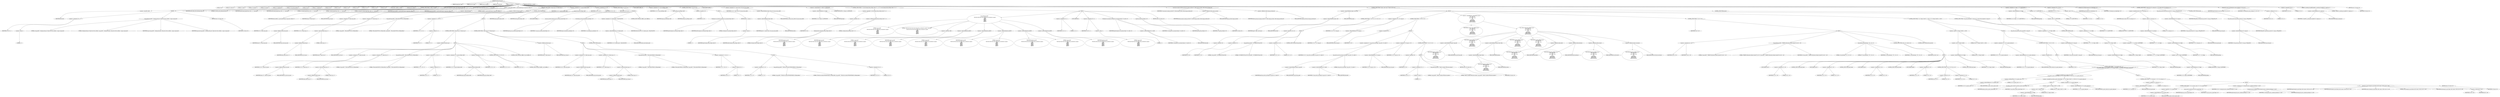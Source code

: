 digraph hostapd_notif_assoc {  
"1000119" [label = "(METHOD,hostapd_notif_assoc)" ]
"1000120" [label = "(PARAM,hostapd_data *hapd)" ]
"1000121" [label = "(PARAM,const u8 *addr)" ]
"1000122" [label = "(PARAM,const u8 *req_ies)" ]
"1000123" [label = "(PARAM,size_t req_ies_len)" ]
"1000124" [label = "(PARAM,int reassoc)" ]
"1000125" [label = "(BLOCK,,)" ]
"1000126" [label = "(LOCAL,v9: int)" ]
"1000127" [label = "(LOCAL,v10: const u8 *)" ]
"1000128" [label = "(LOCAL,v11: size_t)" ]
"1000129" [label = "(LOCAL,v12: sta_info *)" ]
"1000130" [label = "(LOCAL,v13: sta_info *)" ]
"1000131" [label = "(LOCAL,v14: unsigned int)" ]
"1000132" [label = "(LOCAL,v15: wpa_state_machine *)" ]
"1000133" [label = "(LOCAL,v16: int)" ]
"1000134" [label = "(LOCAL,v17: unsigned int)" ]
"1000135" [label = "(LOCAL,v18: int)" ]
"1000136" [label = "(LOCAL,v19: int)" ]
"1000137" [label = "(LOCAL,v21: int)" ]
"1000138" [label = "(LOCAL,v22: int)" ]
"1000139" [label = "(LOCAL,v23: u8 *)" ]
"1000140" [label = "(LOCAL,v24: int)" ]
"1000141" [label = "(LOCAL,res: int)" ]
"1000142" [label = "(LOCAL,elems: ieee802_11_elems)" ]
"1000143" [label = "(LOCAL,buf: u8 [ 1064 ])" ]
"1000144" [label = "(CONTROL_STRUCTURE,if ( !addr ),if ( !addr ))" ]
"1000145" [label = "(<operator>.logicalNot,!addr)" ]
"1000146" [label = "(IDENTIFIER,addr,!addr)" ]
"1000147" [label = "(BLOCK,,)" ]
"1000148" [label = "(<operator>.assignment,v19 = -1)" ]
"1000149" [label = "(IDENTIFIER,v19,v19 = -1)" ]
"1000150" [label = "(<operator>.minus,-1)" ]
"1000151" [label = "(LITERAL,1,-1)" ]
"1000152" [label = "(wpa_printf,wpa_printf(2, \"hostapd_notif_assoc: Skip event with no address\", req_ies, req_ies_len))" ]
"1000153" [label = "(LITERAL,2,wpa_printf(2, \"hostapd_notif_assoc: Skip event with no address\", req_ies, req_ies_len))" ]
"1000154" [label = "(LITERAL,\"hostapd_notif_assoc: Skip event with no address\",wpa_printf(2, \"hostapd_notif_assoc: Skip event with no address\", req_ies, req_ies_len))" ]
"1000155" [label = "(IDENTIFIER,req_ies,wpa_printf(2, \"hostapd_notif_assoc: Skip event with no address\", req_ies, req_ies_len))" ]
"1000156" [label = "(IDENTIFIER,req_ies_len,wpa_printf(2, \"hostapd_notif_assoc: Skip event with no address\", req_ies, req_ies_len))" ]
"1000157" [label = "(RETURN,return v19;,return v19;)" ]
"1000158" [label = "(IDENTIFIER,v19,return v19;)" ]
"1000159" [label = "(random_add_randomness,random_add_randomness(addr, 6u))" ]
"1000160" [label = "(IDENTIFIER,addr,random_add_randomness(addr, 6u))" ]
"1000161" [label = "(LITERAL,6u,random_add_randomness(addr, 6u))" ]
"1000162" [label = "(hostapd_logger,hostapd_logger(hapd, addr, 1u, 2, \"associated\"))" ]
"1000163" [label = "(IDENTIFIER,hapd,hostapd_logger(hapd, addr, 1u, 2, \"associated\"))" ]
"1000164" [label = "(IDENTIFIER,addr,hostapd_logger(hapd, addr, 1u, 2, \"associated\"))" ]
"1000165" [label = "(LITERAL,1u,hostapd_logger(hapd, addr, 1u, 2, \"associated\"))" ]
"1000166" [label = "(LITERAL,2,hostapd_logger(hapd, addr, 1u, 2, \"associated\"))" ]
"1000167" [label = "(LITERAL,\"associated\",hostapd_logger(hapd, addr, 1u, 2, \"associated\"))" ]
"1000168" [label = "(ieee802_11_parse_elems,ieee802_11_parse_elems(req_ies, req_ies_len, &elems, 0))" ]
"1000169" [label = "(IDENTIFIER,req_ies,ieee802_11_parse_elems(req_ies, req_ies_len, &elems, 0))" ]
"1000170" [label = "(IDENTIFIER,req_ies_len,ieee802_11_parse_elems(req_ies, req_ies_len, &elems, 0))" ]
"1000171" [label = "(<operator>.addressOf,&elems)" ]
"1000172" [label = "(IDENTIFIER,elems,ieee802_11_parse_elems(req_ies, req_ies_len, &elems, 0))" ]
"1000173" [label = "(LITERAL,0,ieee802_11_parse_elems(req_ies, req_ies_len, &elems, 0))" ]
"1000174" [label = "(CONTROL_STRUCTURE,if ( elems.wps_ie ),if ( elems.wps_ie ))" ]
"1000175" [label = "(<operator>.fieldAccess,elems.wps_ie)" ]
"1000176" [label = "(IDENTIFIER,elems,if ( elems.wps_ie ))" ]
"1000177" [label = "(FIELD_IDENTIFIER,wps_ie,wps_ie)" ]
"1000178" [label = "(BLOCK,,)" ]
"1000179" [label = "(<operator>.assignment,v9 = elems.wps_ie_len)" ]
"1000180" [label = "(IDENTIFIER,v9,v9 = elems.wps_ie_len)" ]
"1000181" [label = "(<operator>.fieldAccess,elems.wps_ie_len)" ]
"1000182" [label = "(IDENTIFIER,elems,v9 = elems.wps_ie_len)" ]
"1000183" [label = "(FIELD_IDENTIFIER,wps_ie_len,wps_ie_len)" ]
"1000184" [label = "(<operator>.assignment,v10 = elems.wps_ie - 2)" ]
"1000185" [label = "(IDENTIFIER,v10,v10 = elems.wps_ie - 2)" ]
"1000186" [label = "(<operator>.subtraction,elems.wps_ie - 2)" ]
"1000187" [label = "(<operator>.fieldAccess,elems.wps_ie)" ]
"1000188" [label = "(IDENTIFIER,elems,elems.wps_ie - 2)" ]
"1000189" [label = "(FIELD_IDENTIFIER,wps_ie,wps_ie)" ]
"1000190" [label = "(LITERAL,2,elems.wps_ie - 2)" ]
"1000191" [label = "(wpa_printf,wpa_printf(2, \"STA included WPS IE in (Re)AssocReq\"))" ]
"1000192" [label = "(LITERAL,2,wpa_printf(2, \"STA included WPS IE in (Re)AssocReq\"))" ]
"1000193" [label = "(LITERAL,\"STA included WPS IE in (Re)AssocReq\",wpa_printf(2, \"STA included WPS IE in (Re)AssocReq\"))" ]
"1000194" [label = "(<operator>.assignment,v11 = v9 + 2)" ]
"1000195" [label = "(IDENTIFIER,v11,v11 = v9 + 2)" ]
"1000196" [label = "(<operator>.addition,v9 + 2)" ]
"1000197" [label = "(IDENTIFIER,v9,v9 + 2)" ]
"1000198" [label = "(LITERAL,2,v9 + 2)" ]
"1000199" [label = "(CONTROL_STRUCTURE,else,else)" ]
"1000200" [label = "(BLOCK,,)" ]
"1000201" [label = "(CONTROL_STRUCTURE,if ( elems.rsn_ie ),if ( elems.rsn_ie ))" ]
"1000202" [label = "(<operator>.fieldAccess,elems.rsn_ie)" ]
"1000203" [label = "(IDENTIFIER,elems,if ( elems.rsn_ie ))" ]
"1000204" [label = "(FIELD_IDENTIFIER,rsn_ie,rsn_ie)" ]
"1000205" [label = "(BLOCK,,)" ]
"1000206" [label = "(<operator>.assignment,v22 = elems.rsn_ie_len)" ]
"1000207" [label = "(IDENTIFIER,v22,v22 = elems.rsn_ie_len)" ]
"1000208" [label = "(<operator>.fieldAccess,elems.rsn_ie_len)" ]
"1000209" [label = "(IDENTIFIER,elems,v22 = elems.rsn_ie_len)" ]
"1000210" [label = "(FIELD_IDENTIFIER,rsn_ie_len,rsn_ie_len)" ]
"1000211" [label = "(<operator>.assignment,v10 = elems.rsn_ie - 2)" ]
"1000212" [label = "(IDENTIFIER,v10,v10 = elems.rsn_ie - 2)" ]
"1000213" [label = "(<operator>.subtraction,elems.rsn_ie - 2)" ]
"1000214" [label = "(<operator>.fieldAccess,elems.rsn_ie)" ]
"1000215" [label = "(IDENTIFIER,elems,elems.rsn_ie - 2)" ]
"1000216" [label = "(FIELD_IDENTIFIER,rsn_ie,rsn_ie)" ]
"1000217" [label = "(LITERAL,2,elems.rsn_ie - 2)" ]
"1000218" [label = "(wpa_printf,wpa_printf(2, \"STA included RSN IE in (Re)AssocReq\"))" ]
"1000219" [label = "(LITERAL,2,wpa_printf(2, \"STA included RSN IE in (Re)AssocReq\"))" ]
"1000220" [label = "(LITERAL,\"STA included RSN IE in (Re)AssocReq\",wpa_printf(2, \"STA included RSN IE in (Re)AssocReq\"))" ]
"1000221" [label = "(<operator>.assignment,v11 = v22 + 2)" ]
"1000222" [label = "(IDENTIFIER,v11,v11 = v22 + 2)" ]
"1000223" [label = "(<operator>.addition,v22 + 2)" ]
"1000224" [label = "(IDENTIFIER,v22,v22 + 2)" ]
"1000225" [label = "(LITERAL,2,v22 + 2)" ]
"1000226" [label = "(<operator>.assignment,v12 = ap_get_sta(hapd, addr))" ]
"1000227" [label = "(IDENTIFIER,v12,v12 = ap_get_sta(hapd, addr))" ]
"1000228" [label = "(ap_get_sta,ap_get_sta(hapd, addr))" ]
"1000229" [label = "(IDENTIFIER,hapd,ap_get_sta(hapd, addr))" ]
"1000230" [label = "(IDENTIFIER,addr,ap_get_sta(hapd, addr))" ]
"1000231" [label = "(<operator>.assignment,v13 = v12)" ]
"1000232" [label = "(IDENTIFIER,v13,v13 = v12)" ]
"1000233" [label = "(IDENTIFIER,v12,v13 = v12)" ]
"1000234" [label = "(CONTROL_STRUCTURE,if ( v12 ),if ( v12 ))" ]
"1000235" [label = "(IDENTIFIER,v12,if ( v12 ))" ]
"1000236" [label = "(CONTROL_STRUCTURE,goto LABEL_5;,goto LABEL_5;)" ]
"1000237" [label = "(CONTROL_STRUCTURE,goto LABEL_26;,goto LABEL_26;)" ]
"1000238" [label = "(CONTROL_STRUCTURE,if ( elems.wpa_ie ),if ( elems.wpa_ie ))" ]
"1000239" [label = "(<operator>.fieldAccess,elems.wpa_ie)" ]
"1000240" [label = "(IDENTIFIER,elems,if ( elems.wpa_ie ))" ]
"1000241" [label = "(FIELD_IDENTIFIER,wpa_ie,wpa_ie)" ]
"1000242" [label = "(BLOCK,,)" ]
"1000243" [label = "(<operator>.assignment,v24 = elems.wpa_ie_len)" ]
"1000244" [label = "(IDENTIFIER,v24,v24 = elems.wpa_ie_len)" ]
"1000245" [label = "(<operator>.fieldAccess,elems.wpa_ie_len)" ]
"1000246" [label = "(IDENTIFIER,elems,v24 = elems.wpa_ie_len)" ]
"1000247" [label = "(FIELD_IDENTIFIER,wpa_ie_len,wpa_ie_len)" ]
"1000248" [label = "(<operator>.assignment,v10 = elems.wpa_ie - 2)" ]
"1000249" [label = "(IDENTIFIER,v10,v10 = elems.wpa_ie - 2)" ]
"1000250" [label = "(<operator>.subtraction,elems.wpa_ie - 2)" ]
"1000251" [label = "(<operator>.fieldAccess,elems.wpa_ie)" ]
"1000252" [label = "(IDENTIFIER,elems,elems.wpa_ie - 2)" ]
"1000253" [label = "(FIELD_IDENTIFIER,wpa_ie,wpa_ie)" ]
"1000254" [label = "(LITERAL,2,elems.wpa_ie - 2)" ]
"1000255" [label = "(wpa_printf,wpa_printf(2, \"STA included WPA IE in (Re)AssocReq\"))" ]
"1000256" [label = "(LITERAL,2,wpa_printf(2, \"STA included WPA IE in (Re)AssocReq\"))" ]
"1000257" [label = "(LITERAL,\"STA included WPA IE in (Re)AssocReq\",wpa_printf(2, \"STA included WPA IE in (Re)AssocReq\"))" ]
"1000258" [label = "(<operator>.assignment,v11 = v24 + 2)" ]
"1000259" [label = "(IDENTIFIER,v11,v11 = v24 + 2)" ]
"1000260" [label = "(<operator>.addition,v24 + 2)" ]
"1000261" [label = "(IDENTIFIER,v24,v24 + 2)" ]
"1000262" [label = "(LITERAL,2,v24 + 2)" ]
"1000263" [label = "(CONTROL_STRUCTURE,else,else)" ]
"1000264" [label = "(BLOCK,,)" ]
"1000265" [label = "(<operator>.assignment,v11 = 0)" ]
"1000266" [label = "(IDENTIFIER,v11,v11 = 0)" ]
"1000267" [label = "(LITERAL,0,v11 = 0)" ]
"1000268" [label = "(wpa_printf,wpa_printf(2, \"STA did not include WPS/RSN/WPA IE in (Re)AssocReq\"))" ]
"1000269" [label = "(LITERAL,2,wpa_printf(2, \"STA did not include WPS/RSN/WPA IE in (Re)AssocReq\"))" ]
"1000270" [label = "(LITERAL,\"STA did not include WPS/RSN/WPA IE in (Re)AssocReq\",wpa_printf(2, \"STA did not include WPS/RSN/WPA IE in (Re)AssocReq\"))" ]
"1000271" [label = "(<operator>.assignment,v10 = 0)" ]
"1000272" [label = "(IDENTIFIER,v10,v10 = 0)" ]
"1000273" [label = "(LITERAL,0,v10 = 0)" ]
"1000274" [label = "(<operator>.assignment,v12 = ap_get_sta(hapd, addr))" ]
"1000275" [label = "(IDENTIFIER,v12,v12 = ap_get_sta(hapd, addr))" ]
"1000276" [label = "(ap_get_sta,ap_get_sta(hapd, addr))" ]
"1000277" [label = "(IDENTIFIER,hapd,ap_get_sta(hapd, addr))" ]
"1000278" [label = "(IDENTIFIER,addr,ap_get_sta(hapd, addr))" ]
"1000279" [label = "(<operator>.assignment,v13 = v12)" ]
"1000280" [label = "(IDENTIFIER,v13,v13 = v12)" ]
"1000281" [label = "(IDENTIFIER,v12,v13 = v12)" ]
"1000282" [label = "(CONTROL_STRUCTURE,if ( v12 ),if ( v12 ))" ]
"1000283" [label = "(IDENTIFIER,v12,if ( v12 ))" ]
"1000284" [label = "(BLOCK,,)" ]
"1000285" [label = "(JUMP_TARGET,LABEL_5)" ]
"1000286" [label = "(ap_sta_no_session_timeout,ap_sta_no_session_timeout(hapd, v12))" ]
"1000287" [label = "(IDENTIFIER,hapd,ap_sta_no_session_timeout(hapd, v12))" ]
"1000288" [label = "(IDENTIFIER,v12,ap_sta_no_session_timeout(hapd, v12))" ]
"1000289" [label = "(accounting_sta_stop,accounting_sta_stop(hapd, v13))" ]
"1000290" [label = "(IDENTIFIER,hapd,accounting_sta_stop(hapd, v13))" ]
"1000291" [label = "(IDENTIFIER,v13,accounting_sta_stop(hapd, v13))" ]
"1000292" [label = "(<operator>.assignment,v13->timeout_next = STA_NULLFUNC)" ]
"1000293" [label = "(<operator>.indirectFieldAccess,v13->timeout_next)" ]
"1000294" [label = "(IDENTIFIER,v13,v13->timeout_next = STA_NULLFUNC)" ]
"1000295" [label = "(FIELD_IDENTIFIER,timeout_next,timeout_next)" ]
"1000296" [label = "(IDENTIFIER,STA_NULLFUNC,v13->timeout_next = STA_NULLFUNC)" ]
"1000297" [label = "(CONTROL_STRUCTURE,goto LABEL_6;,goto LABEL_6;)" ]
"1000298" [label = "(JUMP_TARGET,LABEL_26)" ]
"1000299" [label = "(<operator>.assignment,v13 = ap_sta_add(hapd, addr))" ]
"1000300" [label = "(IDENTIFIER,v13,v13 = ap_sta_add(hapd, addr))" ]
"1000301" [label = "(ap_sta_add,ap_sta_add(hapd, addr))" ]
"1000302" [label = "(IDENTIFIER,hapd,ap_sta_add(hapd, addr))" ]
"1000303" [label = "(IDENTIFIER,addr,ap_sta_add(hapd, addr))" ]
"1000304" [label = "(CONTROL_STRUCTURE,if ( !v13 ),if ( !v13 ))" ]
"1000305" [label = "(<operator>.logicalNot,!v13)" ]
"1000306" [label = "(IDENTIFIER,v13,!v13)" ]
"1000307" [label = "(BLOCK,,)" ]
"1000308" [label = "(hostapd_drv_sta_disassoc,hostapd_drv_sta_disassoc(hapd, addr, 5))" ]
"1000309" [label = "(IDENTIFIER,hapd,hostapd_drv_sta_disassoc(hapd, addr, 5))" ]
"1000310" [label = "(IDENTIFIER,addr,hostapd_drv_sta_disassoc(hapd, addr, 5))" ]
"1000311" [label = "(LITERAL,5,hostapd_drv_sta_disassoc(hapd, addr, 5))" ]
"1000312" [label = "(RETURN,return -1;,return -1;)" ]
"1000313" [label = "(<operator>.minus,-1)" ]
"1000314" [label = "(LITERAL,1,-1)" ]
"1000315" [label = "(JUMP_TARGET,LABEL_6)" ]
"1000316" [label = "(<operator>.assignment,v14 = hapd->iface->drv_max_acl_mac_addrs)" ]
"1000317" [label = "(IDENTIFIER,v14,v14 = hapd->iface->drv_max_acl_mac_addrs)" ]
"1000318" [label = "(<operator>.indirectFieldAccess,hapd->iface->drv_max_acl_mac_addrs)" ]
"1000319" [label = "(<operator>.indirectFieldAccess,hapd->iface)" ]
"1000320" [label = "(IDENTIFIER,hapd,v14 = hapd->iface->drv_max_acl_mac_addrs)" ]
"1000321" [label = "(FIELD_IDENTIFIER,iface,iface)" ]
"1000322" [label = "(FIELD_IDENTIFIER,drv_max_acl_mac_addrs,drv_max_acl_mac_addrs)" ]
"1000323" [label = "(<operators>.assignmentAnd,v13->flags &= 0xFFFECFFF)" ]
"1000324" [label = "(<operator>.indirectFieldAccess,v13->flags)" ]
"1000325" [label = "(IDENTIFIER,v13,v13->flags &= 0xFFFECFFF)" ]
"1000326" [label = "(FIELD_IDENTIFIER,flags,flags)" ]
"1000327" [label = "(LITERAL,0xFFFECFFF,v13->flags &= 0xFFFECFFF)" ]
"1000328" [label = "(CONTROL_STRUCTURE,if ( !v14 && hostapd_check_acl(hapd, addr, 0) != 1 ),if ( !v14 && hostapd_check_acl(hapd, addr, 0) != 1 ))" ]
"1000329" [label = "(<operator>.logicalAnd,!v14 && hostapd_check_acl(hapd, addr, 0) != 1)" ]
"1000330" [label = "(<operator>.logicalNot,!v14)" ]
"1000331" [label = "(IDENTIFIER,v14,!v14)" ]
"1000332" [label = "(<operator>.notEquals,hostapd_check_acl(hapd, addr, 0) != 1)" ]
"1000333" [label = "(hostapd_check_acl,hostapd_check_acl(hapd, addr, 0))" ]
"1000334" [label = "(IDENTIFIER,hapd,hostapd_check_acl(hapd, addr, 0))" ]
"1000335" [label = "(IDENTIFIER,addr,hostapd_check_acl(hapd, addr, 0))" ]
"1000336" [label = "(LITERAL,0,hostapd_check_acl(hapd, addr, 0))" ]
"1000337" [label = "(LITERAL,1,hostapd_check_acl(hapd, addr, 0) != 1)" ]
"1000338" [label = "(BLOCK,,)" ]
"1000339" [label = "(wpa_printf,wpa_printf(\n      3,\n      \"STA %02x:%02x:%02x:%02x:%02x:%02x not allowed to connect\",\n      *addr,\n      addr[1],\n      addr[2],\n      addr[3],\n      addr[4],\n      addr[5]))" ]
"1000340" [label = "(LITERAL,3,wpa_printf(\n      3,\n      \"STA %02x:%02x:%02x:%02x:%02x:%02x not allowed to connect\",\n      *addr,\n      addr[1],\n      addr[2],\n      addr[3],\n      addr[4],\n      addr[5]))" ]
"1000341" [label = "(LITERAL,\"STA %02x:%02x:%02x:%02x:%02x:%02x not allowed to connect\",wpa_printf(\n      3,\n      \"STA %02x:%02x:%02x:%02x:%02x:%02x not allowed to connect\",\n      *addr,\n      addr[1],\n      addr[2],\n      addr[3],\n      addr[4],\n      addr[5]))" ]
"1000342" [label = "(<operator>.indirection,*addr)" ]
"1000343" [label = "(IDENTIFIER,addr,wpa_printf(\n      3,\n      \"STA %02x:%02x:%02x:%02x:%02x:%02x not allowed to connect\",\n      *addr,\n      addr[1],\n      addr[2],\n      addr[3],\n      addr[4],\n      addr[5]))" ]
"1000344" [label = "(<operator>.indirectIndexAccess,addr[1])" ]
"1000345" [label = "(IDENTIFIER,addr,wpa_printf(\n      3,\n      \"STA %02x:%02x:%02x:%02x:%02x:%02x not allowed to connect\",\n      *addr,\n      addr[1],\n      addr[2],\n      addr[3],\n      addr[4],\n      addr[5]))" ]
"1000346" [label = "(LITERAL,1,wpa_printf(\n      3,\n      \"STA %02x:%02x:%02x:%02x:%02x:%02x not allowed to connect\",\n      *addr,\n      addr[1],\n      addr[2],\n      addr[3],\n      addr[4],\n      addr[5]))" ]
"1000347" [label = "(<operator>.indirectIndexAccess,addr[2])" ]
"1000348" [label = "(IDENTIFIER,addr,wpa_printf(\n      3,\n      \"STA %02x:%02x:%02x:%02x:%02x:%02x not allowed to connect\",\n      *addr,\n      addr[1],\n      addr[2],\n      addr[3],\n      addr[4],\n      addr[5]))" ]
"1000349" [label = "(LITERAL,2,wpa_printf(\n      3,\n      \"STA %02x:%02x:%02x:%02x:%02x:%02x not allowed to connect\",\n      *addr,\n      addr[1],\n      addr[2],\n      addr[3],\n      addr[4],\n      addr[5]))" ]
"1000350" [label = "(<operator>.indirectIndexAccess,addr[3])" ]
"1000351" [label = "(IDENTIFIER,addr,wpa_printf(\n      3,\n      \"STA %02x:%02x:%02x:%02x:%02x:%02x not allowed to connect\",\n      *addr,\n      addr[1],\n      addr[2],\n      addr[3],\n      addr[4],\n      addr[5]))" ]
"1000352" [label = "(LITERAL,3,wpa_printf(\n      3,\n      \"STA %02x:%02x:%02x:%02x:%02x:%02x not allowed to connect\",\n      *addr,\n      addr[1],\n      addr[2],\n      addr[3],\n      addr[4],\n      addr[5]))" ]
"1000353" [label = "(<operator>.indirectIndexAccess,addr[4])" ]
"1000354" [label = "(IDENTIFIER,addr,wpa_printf(\n      3,\n      \"STA %02x:%02x:%02x:%02x:%02x:%02x not allowed to connect\",\n      *addr,\n      addr[1],\n      addr[2],\n      addr[3],\n      addr[4],\n      addr[5]))" ]
"1000355" [label = "(LITERAL,4,wpa_printf(\n      3,\n      \"STA %02x:%02x:%02x:%02x:%02x:%02x not allowed to connect\",\n      *addr,\n      addr[1],\n      addr[2],\n      addr[3],\n      addr[4],\n      addr[5]))" ]
"1000356" [label = "(<operator>.indirectIndexAccess,addr[5])" ]
"1000357" [label = "(IDENTIFIER,addr,wpa_printf(\n      3,\n      \"STA %02x:%02x:%02x:%02x:%02x:%02x not allowed to connect\",\n      *addr,\n      addr[1],\n      addr[2],\n      addr[3],\n      addr[4],\n      addr[5]))" ]
"1000358" [label = "(LITERAL,5,wpa_printf(\n      3,\n      \"STA %02x:%02x:%02x:%02x:%02x:%02x not allowed to connect\",\n      *addr,\n      addr[1],\n      addr[2],\n      addr[3],\n      addr[4],\n      addr[5]))" ]
"1000359" [label = "(<operator>.assignment,v21 = 1)" ]
"1000360" [label = "(IDENTIFIER,v21,v21 = 1)" ]
"1000361" [label = "(LITERAL,1,v21 = 1)" ]
"1000362" [label = "(JUMP_TARGET,fail)" ]
"1000363" [label = "(<operator>.assignment,v19 = -1)" ]
"1000364" [label = "(IDENTIFIER,v19,v19 = -1)" ]
"1000365" [label = "(<operator>.minus,-1)" ]
"1000366" [label = "(LITERAL,1,-1)" ]
"1000367" [label = "(hostapd_drv_sta_disassoc,hostapd_drv_sta_disassoc(hapd, v13->addr, v21))" ]
"1000368" [label = "(IDENTIFIER,hapd,hostapd_drv_sta_disassoc(hapd, v13->addr, v21))" ]
"1000369" [label = "(<operator>.indirectFieldAccess,v13->addr)" ]
"1000370" [label = "(IDENTIFIER,v13,hostapd_drv_sta_disassoc(hapd, v13->addr, v21))" ]
"1000371" [label = "(FIELD_IDENTIFIER,addr,addr)" ]
"1000372" [label = "(IDENTIFIER,v21,hostapd_drv_sta_disassoc(hapd, v13->addr, v21))" ]
"1000373" [label = "(ap_free_sta,ap_free_sta(hapd, v13))" ]
"1000374" [label = "(IDENTIFIER,hapd,ap_free_sta(hapd, v13))" ]
"1000375" [label = "(IDENTIFIER,v13,ap_free_sta(hapd, v13))" ]
"1000376" [label = "(RETURN,return v19;,return v19;)" ]
"1000377" [label = "(IDENTIFIER,v19,return v19;)" ]
"1000378" [label = "(ap_copy_sta_supp_op_classes,ap_copy_sta_supp_op_classes(v13, elems.supp_op_classes, elems.supp_op_classes_len))" ]
"1000379" [label = "(IDENTIFIER,v13,ap_copy_sta_supp_op_classes(v13, elems.supp_op_classes, elems.supp_op_classes_len))" ]
"1000380" [label = "(<operator>.fieldAccess,elems.supp_op_classes)" ]
"1000381" [label = "(IDENTIFIER,elems,ap_copy_sta_supp_op_classes(v13, elems.supp_op_classes, elems.supp_op_classes_len))" ]
"1000382" [label = "(FIELD_IDENTIFIER,supp_op_classes,supp_op_classes)" ]
"1000383" [label = "(<operator>.fieldAccess,elems.supp_op_classes_len)" ]
"1000384" [label = "(IDENTIFIER,elems,ap_copy_sta_supp_op_classes(v13, elems.supp_op_classes, elems.supp_op_classes_len))" ]
"1000385" [label = "(FIELD_IDENTIFIER,supp_op_classes_len,supp_op_classes_len)" ]
"1000386" [label = "(CONTROL_STRUCTURE,if ( hapd->conf->wpa ),if ( hapd->conf->wpa ))" ]
"1000387" [label = "(<operator>.indirectFieldAccess,hapd->conf->wpa)" ]
"1000388" [label = "(<operator>.indirectFieldAccess,hapd->conf)" ]
"1000389" [label = "(IDENTIFIER,hapd,if ( hapd->conf->wpa ))" ]
"1000390" [label = "(FIELD_IDENTIFIER,conf,conf)" ]
"1000391" [label = "(FIELD_IDENTIFIER,wpa,wpa)" ]
"1000392" [label = "(BLOCK,,)" ]
"1000393" [label = "(CONTROL_STRUCTURE,if ( !v10 || !v11 ),if ( !v10 || !v11 ))" ]
"1000394" [label = "(<operator>.logicalOr,!v10 || !v11)" ]
"1000395" [label = "(<operator>.logicalNot,!v10)" ]
"1000396" [label = "(IDENTIFIER,v10,!v10)" ]
"1000397" [label = "(<operator>.logicalNot,!v11)" ]
"1000398" [label = "(IDENTIFIER,v11,!v11)" ]
"1000399" [label = "(BLOCK,,)" ]
"1000400" [label = "(wpa_printf,wpa_printf(2, \"No WPA/RSN IE from STA\"))" ]
"1000401" [label = "(LITERAL,2,wpa_printf(2, \"No WPA/RSN IE from STA\"))" ]
"1000402" [label = "(LITERAL,\"No WPA/RSN IE from STA\",wpa_printf(2, \"No WPA/RSN IE from STA\"))" ]
"1000403" [label = "(<operator>.assignment,v21 = 13)" ]
"1000404" [label = "(IDENTIFIER,v21,v21 = 13)" ]
"1000405" [label = "(LITERAL,13,v21 = 13)" ]
"1000406" [label = "(CONTROL_STRUCTURE,goto fail;,goto fail;)" ]
"1000407" [label = "(<operator>.assignment,v15 = v13->wpa_sm)" ]
"1000408" [label = "(IDENTIFIER,v15,v15 = v13->wpa_sm)" ]
"1000409" [label = "(<operator>.indirectFieldAccess,v13->wpa_sm)" ]
"1000410" [label = "(IDENTIFIER,v13,v15 = v13->wpa_sm)" ]
"1000411" [label = "(FIELD_IDENTIFIER,wpa_sm,wpa_sm)" ]
"1000412" [label = "(CONTROL_STRUCTURE,if ( !v15 ),if ( !v15 ))" ]
"1000413" [label = "(<operator>.logicalNot,!v15)" ]
"1000414" [label = "(IDENTIFIER,v15,!v15)" ]
"1000415" [label = "(BLOCK,,)" ]
"1000416" [label = "(<operator>.assignment,v15 = wpa_auth_sta_init(hapd->wpa_auth, v13->addr, 0))" ]
"1000417" [label = "(IDENTIFIER,v15,v15 = wpa_auth_sta_init(hapd->wpa_auth, v13->addr, 0))" ]
"1000418" [label = "(wpa_auth_sta_init,wpa_auth_sta_init(hapd->wpa_auth, v13->addr, 0))" ]
"1000419" [label = "(<operator>.indirectFieldAccess,hapd->wpa_auth)" ]
"1000420" [label = "(IDENTIFIER,hapd,wpa_auth_sta_init(hapd->wpa_auth, v13->addr, 0))" ]
"1000421" [label = "(FIELD_IDENTIFIER,wpa_auth,wpa_auth)" ]
"1000422" [label = "(<operator>.indirectFieldAccess,v13->addr)" ]
"1000423" [label = "(IDENTIFIER,v13,wpa_auth_sta_init(hapd->wpa_auth, v13->addr, 0))" ]
"1000424" [label = "(FIELD_IDENTIFIER,addr,addr)" ]
"1000425" [label = "(LITERAL,0,wpa_auth_sta_init(hapd->wpa_auth, v13->addr, 0))" ]
"1000426" [label = "(<operator>.assignment,v13->wpa_sm = v15)" ]
"1000427" [label = "(<operator>.indirectFieldAccess,v13->wpa_sm)" ]
"1000428" [label = "(IDENTIFIER,v13,v13->wpa_sm = v15)" ]
"1000429" [label = "(FIELD_IDENTIFIER,wpa_sm,wpa_sm)" ]
"1000430" [label = "(IDENTIFIER,v15,v13->wpa_sm = v15)" ]
"1000431" [label = "(CONTROL_STRUCTURE,if ( !v15 ),if ( !v15 ))" ]
"1000432" [label = "(<operator>.logicalNot,!v15)" ]
"1000433" [label = "(IDENTIFIER,v15,!v15)" ]
"1000434" [label = "(BLOCK,,)" ]
"1000435" [label = "(<operator>.assignment,v19 = -1)" ]
"1000436" [label = "(IDENTIFIER,v19,v19 = -1)" ]
"1000437" [label = "(<operator>.minus,-1)" ]
"1000438" [label = "(LITERAL,1,-1)" ]
"1000439" [label = "(wpa_printf,wpa_printf(5, \"Failed to initialize WPA state machine\"))" ]
"1000440" [label = "(LITERAL,5,wpa_printf(5, \"Failed to initialize WPA state machine\"))" ]
"1000441" [label = "(LITERAL,\"Failed to initialize WPA state machine\",wpa_printf(5, \"Failed to initialize WPA state machine\"))" ]
"1000442" [label = "(RETURN,return v19;,return v19;)" ]
"1000443" [label = "(IDENTIFIER,v19,return v19;)" ]
"1000444" [label = "(<operator>.assignment,v16 = wpa_validate_wpa_ie(\n            hapd->wpa_auth,\n            v15,\n            hapd->iface->freq,\n            v10,\n            v11,\n            elems.mdie,\n            elems.mdie_len,\n            elems.owe_dh,\n            elems.owe_dh_len))" ]
"1000445" [label = "(IDENTIFIER,v16,v16 = wpa_validate_wpa_ie(\n            hapd->wpa_auth,\n            v15,\n            hapd->iface->freq,\n            v10,\n            v11,\n            elems.mdie,\n            elems.mdie_len,\n            elems.owe_dh,\n            elems.owe_dh_len))" ]
"1000446" [label = "(wpa_validate_wpa_ie,wpa_validate_wpa_ie(\n            hapd->wpa_auth,\n            v15,\n            hapd->iface->freq,\n            v10,\n            v11,\n            elems.mdie,\n            elems.mdie_len,\n            elems.owe_dh,\n            elems.owe_dh_len))" ]
"1000447" [label = "(<operator>.indirectFieldAccess,hapd->wpa_auth)" ]
"1000448" [label = "(IDENTIFIER,hapd,wpa_validate_wpa_ie(\n            hapd->wpa_auth,\n            v15,\n            hapd->iface->freq,\n            v10,\n            v11,\n            elems.mdie,\n            elems.mdie_len,\n            elems.owe_dh,\n            elems.owe_dh_len))" ]
"1000449" [label = "(FIELD_IDENTIFIER,wpa_auth,wpa_auth)" ]
"1000450" [label = "(IDENTIFIER,v15,wpa_validate_wpa_ie(\n            hapd->wpa_auth,\n            v15,\n            hapd->iface->freq,\n            v10,\n            v11,\n            elems.mdie,\n            elems.mdie_len,\n            elems.owe_dh,\n            elems.owe_dh_len))" ]
"1000451" [label = "(<operator>.indirectFieldAccess,hapd->iface->freq)" ]
"1000452" [label = "(<operator>.indirectFieldAccess,hapd->iface)" ]
"1000453" [label = "(IDENTIFIER,hapd,wpa_validate_wpa_ie(\n            hapd->wpa_auth,\n            v15,\n            hapd->iface->freq,\n            v10,\n            v11,\n            elems.mdie,\n            elems.mdie_len,\n            elems.owe_dh,\n            elems.owe_dh_len))" ]
"1000454" [label = "(FIELD_IDENTIFIER,iface,iface)" ]
"1000455" [label = "(FIELD_IDENTIFIER,freq,freq)" ]
"1000456" [label = "(IDENTIFIER,v10,wpa_validate_wpa_ie(\n            hapd->wpa_auth,\n            v15,\n            hapd->iface->freq,\n            v10,\n            v11,\n            elems.mdie,\n            elems.mdie_len,\n            elems.owe_dh,\n            elems.owe_dh_len))" ]
"1000457" [label = "(IDENTIFIER,v11,wpa_validate_wpa_ie(\n            hapd->wpa_auth,\n            v15,\n            hapd->iface->freq,\n            v10,\n            v11,\n            elems.mdie,\n            elems.mdie_len,\n            elems.owe_dh,\n            elems.owe_dh_len))" ]
"1000458" [label = "(<operator>.fieldAccess,elems.mdie)" ]
"1000459" [label = "(IDENTIFIER,elems,wpa_validate_wpa_ie(\n            hapd->wpa_auth,\n            v15,\n            hapd->iface->freq,\n            v10,\n            v11,\n            elems.mdie,\n            elems.mdie_len,\n            elems.owe_dh,\n            elems.owe_dh_len))" ]
"1000460" [label = "(FIELD_IDENTIFIER,mdie,mdie)" ]
"1000461" [label = "(<operator>.fieldAccess,elems.mdie_len)" ]
"1000462" [label = "(IDENTIFIER,elems,wpa_validate_wpa_ie(\n            hapd->wpa_auth,\n            v15,\n            hapd->iface->freq,\n            v10,\n            v11,\n            elems.mdie,\n            elems.mdie_len,\n            elems.owe_dh,\n            elems.owe_dh_len))" ]
"1000463" [label = "(FIELD_IDENTIFIER,mdie_len,mdie_len)" ]
"1000464" [label = "(<operator>.fieldAccess,elems.owe_dh)" ]
"1000465" [label = "(IDENTIFIER,elems,wpa_validate_wpa_ie(\n            hapd->wpa_auth,\n            v15,\n            hapd->iface->freq,\n            v10,\n            v11,\n            elems.mdie,\n            elems.mdie_len,\n            elems.owe_dh,\n            elems.owe_dh_len))" ]
"1000466" [label = "(FIELD_IDENTIFIER,owe_dh,owe_dh)" ]
"1000467" [label = "(<operator>.fieldAccess,elems.owe_dh_len)" ]
"1000468" [label = "(IDENTIFIER,elems,wpa_validate_wpa_ie(\n            hapd->wpa_auth,\n            v15,\n            hapd->iface->freq,\n            v10,\n            v11,\n            elems.mdie,\n            elems.mdie_len,\n            elems.owe_dh,\n            elems.owe_dh_len))" ]
"1000469" [label = "(FIELD_IDENTIFIER,owe_dh_len,owe_dh_len)" ]
"1000470" [label = "(CONTROL_STRUCTURE,if ( v16 ),if ( v16 ))" ]
"1000471" [label = "(IDENTIFIER,v16,if ( v16 ))" ]
"1000472" [label = "(BLOCK,,)" ]
"1000473" [label = "(<operator>.assignment,res = v16)" ]
"1000474" [label = "(IDENTIFIER,res,res = v16)" ]
"1000475" [label = "(IDENTIFIER,v16,res = v16)" ]
"1000476" [label = "(wpa_printf,wpa_printf(2, \"WPA/RSN information element rejected? (res %u)\", v16))" ]
"1000477" [label = "(LITERAL,2,wpa_printf(2, \"WPA/RSN information element rejected? (res %u)\", v16))" ]
"1000478" [label = "(LITERAL,\"WPA/RSN information element rejected? (res %u)\",wpa_printf(2, \"WPA/RSN information element rejected? (res %u)\", v16))" ]
"1000479" [label = "(IDENTIFIER,v16,wpa_printf(2, \"WPA/RSN information element rejected? (res %u)\", v16))" ]
"1000480" [label = "(wpa_hexdump,wpa_hexdump(2, \"IE\", v10, v11))" ]
"1000481" [label = "(LITERAL,2,wpa_hexdump(2, \"IE\", v10, v11))" ]
"1000482" [label = "(LITERAL,\"IE\",wpa_hexdump(2, \"IE\", v10, v11))" ]
"1000483" [label = "(IDENTIFIER,v10,wpa_hexdump(2, \"IE\", v10, v11))" ]
"1000484" [label = "(IDENTIFIER,v11,wpa_hexdump(2, \"IE\", v10, v11))" ]
"1000485" [label = "(CONTROL_STRUCTURE,switch ( res ),switch ( res ))" ]
"1000486" [label = "(IDENTIFIER,res,switch ( res ))" ]
"1000487" [label = "(BLOCK,,)" ]
"1000488" [label = "(JUMP_TARGET,case 2)" ]
"1000489" [label = "(<operator>.assignment,v21 = 18)" ]
"1000490" [label = "(IDENTIFIER,v21,v21 = 18)" ]
"1000491" [label = "(LITERAL,18,v21 = 18)" ]
"1000492" [label = "(CONTROL_STRUCTURE,break;,break;)" ]
"1000493" [label = "(JUMP_TARGET,case 3)" ]
"1000494" [label = "(<operator>.assignment,v21 = 19)" ]
"1000495" [label = "(IDENTIFIER,v21,v21 = 19)" ]
"1000496" [label = "(LITERAL,19,v21 = 19)" ]
"1000497" [label = "(CONTROL_STRUCTURE,break;,break;)" ]
"1000498" [label = "(JUMP_TARGET,case 4)" ]
"1000499" [label = "(<operator>.assignment,v21 = 20)" ]
"1000500" [label = "(IDENTIFIER,v21,v21 = 20)" ]
"1000501" [label = "(LITERAL,20,v21 = 20)" ]
"1000502" [label = "(CONTROL_STRUCTURE,break;,break;)" ]
"1000503" [label = "(JUMP_TARGET,default)" ]
"1000504" [label = "(<operator>.assignment,v21 = 13)" ]
"1000505" [label = "(IDENTIFIER,v21,v21 = 13)" ]
"1000506" [label = "(LITERAL,13,v21 = 13)" ]
"1000507" [label = "(CONTROL_STRUCTURE,if ( res == 8 ),if ( res == 8 ))" ]
"1000508" [label = "(<operator>.equals,res == 8)" ]
"1000509" [label = "(IDENTIFIER,res,res == 8)" ]
"1000510" [label = "(LITERAL,8,res == 8)" ]
"1000511" [label = "(<operator>.assignment,v21 = 24)" ]
"1000512" [label = "(IDENTIFIER,v21,v21 = 24)" ]
"1000513" [label = "(LITERAL,24,v21 = 24)" ]
"1000514" [label = "(CONTROL_STRUCTURE,break;,break;)" ]
"1000515" [label = "(CONTROL_STRUCTURE,goto fail;,goto fail;)" ]
"1000516" [label = "(CONTROL_STRUCTURE,if ( (v13->flags & 0x402) == 1026 ),if ( (v13->flags & 0x402) == 1026 ))" ]
"1000517" [label = "(<operator>.equals,(v13->flags & 0x402) == 1026)" ]
"1000518" [label = "(<operator>.and,v13->flags & 0x402)" ]
"1000519" [label = "(<operator>.indirectFieldAccess,v13->flags)" ]
"1000520" [label = "(IDENTIFIER,v13,v13->flags & 0x402)" ]
"1000521" [label = "(FIELD_IDENTIFIER,flags,flags)" ]
"1000522" [label = "(LITERAL,0x402,v13->flags & 0x402)" ]
"1000523" [label = "(LITERAL,1026,(v13->flags & 0x402) == 1026)" ]
"1000524" [label = "(BLOCK,,)" ]
"1000525" [label = "(<operator>.assignment,v19 = v13->sa_query_timed_out)" ]
"1000526" [label = "(IDENTIFIER,v19,v19 = v13->sa_query_timed_out)" ]
"1000527" [label = "(<operator>.indirectFieldAccess,v13->sa_query_timed_out)" ]
"1000528" [label = "(IDENTIFIER,v13,v19 = v13->sa_query_timed_out)" ]
"1000529" [label = "(FIELD_IDENTIFIER,sa_query_timed_out,sa_query_timed_out)" ]
"1000530" [label = "(CONTROL_STRUCTURE,if ( !v19 ),if ( !v19 ))" ]
"1000531" [label = "(<operator>.logicalNot,!v19)" ]
"1000532" [label = "(IDENTIFIER,v19,!v19)" ]
"1000533" [label = "(BLOCK,,)" ]
"1000534" [label = "(CONTROL_STRUCTURE,if ( v13->sa_query_count <= 0\n          || (ap_check_sa_query_timeout(hapd, v13), (v13->flags & 0x402) == 1026) && !v13->sa_query_timed_out ),if ( v13->sa_query_count <= 0\n          || (ap_check_sa_query_timeout(hapd, v13), (v13->flags & 0x402) == 1026) && !v13->sa_query_timed_out ))" ]
"1000535" [label = "(<operator>.logicalOr,v13->sa_query_count <= 0\n          || (ap_check_sa_query_timeout(hapd, v13), (v13->flags & 0x402) == 1026) && !v13->sa_query_timed_out)" ]
"1000536" [label = "(<operator>.lessEqualsThan,v13->sa_query_count <= 0)" ]
"1000537" [label = "(<operator>.indirectFieldAccess,v13->sa_query_count)" ]
"1000538" [label = "(IDENTIFIER,v13,v13->sa_query_count <= 0)" ]
"1000539" [label = "(FIELD_IDENTIFIER,sa_query_count,sa_query_count)" ]
"1000540" [label = "(LITERAL,0,v13->sa_query_count <= 0)" ]
"1000541" [label = "(<operator>.logicalAnd,(ap_check_sa_query_timeout(hapd, v13), (v13->flags & 0x402) == 1026) && !v13->sa_query_timed_out)" ]
"1000542" [label = "(BLOCK,,)" ]
"1000543" [label = "(ap_check_sa_query_timeout,ap_check_sa_query_timeout(hapd, v13))" ]
"1000544" [label = "(IDENTIFIER,hapd,ap_check_sa_query_timeout(hapd, v13))" ]
"1000545" [label = "(IDENTIFIER,v13,ap_check_sa_query_timeout(hapd, v13))" ]
"1000546" [label = "(<operator>.equals,(v13->flags & 0x402) == 1026)" ]
"1000547" [label = "(<operator>.and,v13->flags & 0x402)" ]
"1000548" [label = "(<operator>.indirectFieldAccess,v13->flags)" ]
"1000549" [label = "(IDENTIFIER,v13,v13->flags & 0x402)" ]
"1000550" [label = "(FIELD_IDENTIFIER,flags,flags)" ]
"1000551" [label = "(LITERAL,0x402,v13->flags & 0x402)" ]
"1000552" [label = "(LITERAL,1026,(v13->flags & 0x402) == 1026)" ]
"1000553" [label = "(<operator>.logicalNot,!v13->sa_query_timed_out)" ]
"1000554" [label = "(<operator>.indirectFieldAccess,v13->sa_query_timed_out)" ]
"1000555" [label = "(IDENTIFIER,v13,!v13->sa_query_timed_out)" ]
"1000556" [label = "(FIELD_IDENTIFIER,sa_query_timed_out,sa_query_timed_out)" ]
"1000557" [label = "(BLOCK,,)" ]
"1000558" [label = "(CONTROL_STRUCTURE,if ( v13->auth_alg != 2 ),if ( v13->auth_alg != 2 ))" ]
"1000559" [label = "(<operator>.notEquals,v13->auth_alg != 2)" ]
"1000560" [label = "(<operator>.indirectFieldAccess,v13->auth_alg)" ]
"1000561" [label = "(IDENTIFIER,v13,v13->auth_alg != 2)" ]
"1000562" [label = "(FIELD_IDENTIFIER,auth_alg,auth_alg)" ]
"1000563" [label = "(LITERAL,2,v13->auth_alg != 2)" ]
"1000564" [label = "(BLOCK,,)" ]
"1000565" [label = "(CONTROL_STRUCTURE,if ( !v13->sa_query_count ),if ( !v13->sa_query_count ))" ]
"1000566" [label = "(<operator>.logicalNot,!v13->sa_query_count)" ]
"1000567" [label = "(<operator>.indirectFieldAccess,v13->sa_query_count)" ]
"1000568" [label = "(IDENTIFIER,v13,!v13->sa_query_count)" ]
"1000569" [label = "(FIELD_IDENTIFIER,sa_query_count,sa_query_count)" ]
"1000570" [label = "(ap_sta_start_sa_query,ap_sta_start_sa_query(hapd, v13))" ]
"1000571" [label = "(IDENTIFIER,hapd,ap_sta_start_sa_query(hapd, v13))" ]
"1000572" [label = "(IDENTIFIER,v13,ap_sta_start_sa_query(hapd, v13))" ]
"1000573" [label = "(<operator>.assignment,v23 = hostapd_eid_assoc_comeback_time(hapd, v13, buf))" ]
"1000574" [label = "(IDENTIFIER,v23,v23 = hostapd_eid_assoc_comeback_time(hapd, v13, buf))" ]
"1000575" [label = "(hostapd_eid_assoc_comeback_time,hostapd_eid_assoc_comeback_time(hapd, v13, buf))" ]
"1000576" [label = "(IDENTIFIER,hapd,hostapd_eid_assoc_comeback_time(hapd, v13, buf))" ]
"1000577" [label = "(IDENTIFIER,v13,hostapd_eid_assoc_comeback_time(hapd, v13, buf))" ]
"1000578" [label = "(IDENTIFIER,buf,hostapd_eid_assoc_comeback_time(hapd, v13, buf))" ]
"1000579" [label = "(hostapd_sta_assoc,hostapd_sta_assoc(hapd, addr, reassoc, 0x1Eu, buf, v23 - buf))" ]
"1000580" [label = "(IDENTIFIER,hapd,hostapd_sta_assoc(hapd, addr, reassoc, 0x1Eu, buf, v23 - buf))" ]
"1000581" [label = "(IDENTIFIER,addr,hostapd_sta_assoc(hapd, addr, reassoc, 0x1Eu, buf, v23 - buf))" ]
"1000582" [label = "(IDENTIFIER,reassoc,hostapd_sta_assoc(hapd, addr, reassoc, 0x1Eu, buf, v23 - buf))" ]
"1000583" [label = "(LITERAL,0x1Eu,hostapd_sta_assoc(hapd, addr, reassoc, 0x1Eu, buf, v23 - buf))" ]
"1000584" [label = "(IDENTIFIER,buf,hostapd_sta_assoc(hapd, addr, reassoc, 0x1Eu, buf, v23 - buf))" ]
"1000585" [label = "(<operator>.subtraction,v23 - buf)" ]
"1000586" [label = "(IDENTIFIER,v23,v23 - buf)" ]
"1000587" [label = "(IDENTIFIER,buf,v23 - buf)" ]
"1000588" [label = "(RETURN,return v19;,return v19;)" ]
"1000589" [label = "(IDENTIFIER,v19,return v19;)" ]
"1000590" [label = "(CONTROL_STRUCTURE,if ( wpa_auth_uses_mfp(v13->wpa_sm) ),if ( wpa_auth_uses_mfp(v13->wpa_sm) ))" ]
"1000591" [label = "(wpa_auth_uses_mfp,wpa_auth_uses_mfp(v13->wpa_sm))" ]
"1000592" [label = "(<operator>.indirectFieldAccess,v13->wpa_sm)" ]
"1000593" [label = "(IDENTIFIER,v13,wpa_auth_uses_mfp(v13->wpa_sm))" ]
"1000594" [label = "(FIELD_IDENTIFIER,wpa_sm,wpa_sm)" ]
"1000595" [label = "(<operator>.assignment,v17 = v13->flags | 0x400)" ]
"1000596" [label = "(IDENTIFIER,v17,v17 = v13->flags | 0x400)" ]
"1000597" [label = "(<operator>.or,v13->flags | 0x400)" ]
"1000598" [label = "(<operator>.indirectFieldAccess,v13->flags)" ]
"1000599" [label = "(IDENTIFIER,v13,v13->flags | 0x400)" ]
"1000600" [label = "(FIELD_IDENTIFIER,flags,flags)" ]
"1000601" [label = "(LITERAL,0x400,v13->flags | 0x400)" ]
"1000602" [label = "(CONTROL_STRUCTURE,else,else)" ]
"1000603" [label = "(<operator>.assignment,v17 = v13->flags & 0xFFFFFBFF)" ]
"1000604" [label = "(IDENTIFIER,v17,v17 = v13->flags & 0xFFFFFBFF)" ]
"1000605" [label = "(<operator>.and,v13->flags & 0xFFFFFBFF)" ]
"1000606" [label = "(<operator>.indirectFieldAccess,v13->flags)" ]
"1000607" [label = "(IDENTIFIER,v13,v13->flags & 0xFFFFFBFF)" ]
"1000608" [label = "(FIELD_IDENTIFIER,flags,flags)" ]
"1000609" [label = "(LITERAL,0xFFFFFBFF,v13->flags & 0xFFFFFBFF)" ]
"1000610" [label = "(CONTROL_STRUCTURE,else,else)" ]
"1000611" [label = "(BLOCK,,)" ]
"1000612" [label = "(<operator>.assignment,v17 = v13->flags)" ]
"1000613" [label = "(IDENTIFIER,v17,v17 = v13->flags)" ]
"1000614" [label = "(<operator>.indirectFieldAccess,v13->flags)" ]
"1000615" [label = "(IDENTIFIER,v13,v17 = v13->flags)" ]
"1000616" [label = "(FIELD_IDENTIFIER,flags,flags)" ]
"1000617" [label = "(<operator>.assignment,v13->flags = v17 & 0xFFF7FFFF | 3)" ]
"1000618" [label = "(<operator>.indirectFieldAccess,v13->flags)" ]
"1000619" [label = "(IDENTIFIER,v13,v13->flags = v17 & 0xFFF7FFFF | 3)" ]
"1000620" [label = "(FIELD_IDENTIFIER,flags,flags)" ]
"1000621" [label = "(<operator>.or,v17 & 0xFFF7FFFF | 3)" ]
"1000622" [label = "(<operator>.and,v17 & 0xFFF7FFFF)" ]
"1000623" [label = "(IDENTIFIER,v17,v17 & 0xFFF7FFFF)" ]
"1000624" [label = "(LITERAL,0xFFF7FFFF,v17 & 0xFFF7FFFF)" ]
"1000625" [label = "(LITERAL,3,v17 & 0xFFF7FFFF | 3)" ]
"1000626" [label = "(<operator>.assignment,v18 = v17 & 2)" ]
"1000627" [label = "(IDENTIFIER,v18,v18 = v17 & 2)" ]
"1000628" [label = "(<operator>.and,v17 & 2)" ]
"1000629" [label = "(IDENTIFIER,v17,v17 & 2)" ]
"1000630" [label = "(LITERAL,2,v17 & 2)" ]
"1000631" [label = "(hostapd_set_sta_flags,hostapd_set_sta_flags(hapd, v13))" ]
"1000632" [label = "(IDENTIFIER,hapd,hostapd_set_sta_flags(hapd, v13))" ]
"1000633" [label = "(IDENTIFIER,v13,hostapd_set_sta_flags(hapd, v13))" ]
"1000634" [label = "(CONTROL_STRUCTURE,if ( reassoc && v13->auth_alg == 2 ),if ( reassoc && v13->auth_alg == 2 ))" ]
"1000635" [label = "(<operator>.logicalAnd,reassoc && v13->auth_alg == 2)" ]
"1000636" [label = "(IDENTIFIER,reassoc,reassoc && v13->auth_alg == 2)" ]
"1000637" [label = "(<operator>.equals,v13->auth_alg == 2)" ]
"1000638" [label = "(<operator>.indirectFieldAccess,v13->auth_alg)" ]
"1000639" [label = "(IDENTIFIER,v13,v13->auth_alg == 2)" ]
"1000640" [label = "(FIELD_IDENTIFIER,auth_alg,auth_alg)" ]
"1000641" [label = "(LITERAL,2,v13->auth_alg == 2)" ]
"1000642" [label = "(wpa_auth_sm_event,wpa_auth_sm_event(v13->wpa_sm, WPA_ASSOC_FT))" ]
"1000643" [label = "(<operator>.indirectFieldAccess,v13->wpa_sm)" ]
"1000644" [label = "(IDENTIFIER,v13,wpa_auth_sm_event(v13->wpa_sm, WPA_ASSOC_FT))" ]
"1000645" [label = "(FIELD_IDENTIFIER,wpa_sm,wpa_sm)" ]
"1000646" [label = "(IDENTIFIER,WPA_ASSOC_FT,wpa_auth_sm_event(v13->wpa_sm, WPA_ASSOC_FT))" ]
"1000647" [label = "(CONTROL_STRUCTURE,else,else)" ]
"1000648" [label = "(wpa_auth_sm_event,wpa_auth_sm_event(v13->wpa_sm, WPA_ASSOC))" ]
"1000649" [label = "(<operator>.indirectFieldAccess,v13->wpa_sm)" ]
"1000650" [label = "(IDENTIFIER,v13,wpa_auth_sm_event(v13->wpa_sm, WPA_ASSOC))" ]
"1000651" [label = "(FIELD_IDENTIFIER,wpa_sm,wpa_sm)" ]
"1000652" [label = "(IDENTIFIER,WPA_ASSOC,wpa_auth_sm_event(v13->wpa_sm, WPA_ASSOC))" ]
"1000653" [label = "(hostapd_new_assoc_sta,hostapd_new_assoc_sta(hapd, v13, v18 != 0))" ]
"1000654" [label = "(IDENTIFIER,hapd,hostapd_new_assoc_sta(hapd, v13, v18 != 0))" ]
"1000655" [label = "(IDENTIFIER,v13,hostapd_new_assoc_sta(hapd, v13, v18 != 0))" ]
"1000656" [label = "(<operator>.notEquals,v18 != 0)" ]
"1000657" [label = "(IDENTIFIER,v18,v18 != 0)" ]
"1000658" [label = "(LITERAL,0,v18 != 0)" ]
"1000659" [label = "(<operator>.assignment,v19 = 0)" ]
"1000660" [label = "(IDENTIFIER,v19,v19 = 0)" ]
"1000661" [label = "(LITERAL,0,v19 = 0)" ]
"1000662" [label = "(ieee802_1x_notify_port_enabled,ieee802_1x_notify_port_enabled(v13->eapol_sm, 1))" ]
"1000663" [label = "(<operator>.indirectFieldAccess,v13->eapol_sm)" ]
"1000664" [label = "(IDENTIFIER,v13,ieee802_1x_notify_port_enabled(v13->eapol_sm, 1))" ]
"1000665" [label = "(FIELD_IDENTIFIER,eapol_sm,eapol_sm)" ]
"1000666" [label = "(LITERAL,1,ieee802_1x_notify_port_enabled(v13->eapol_sm, 1))" ]
"1000667" [label = "(RETURN,return v19;,return v19;)" ]
"1000668" [label = "(IDENTIFIER,v19,return v19;)" ]
"1000669" [label = "(METHOD_RETURN,int __fastcall)" ]
  "1000119" -> "1000120" 
  "1000119" -> "1000121" 
  "1000119" -> "1000122" 
  "1000119" -> "1000123" 
  "1000119" -> "1000124" 
  "1000119" -> "1000125" 
  "1000119" -> "1000669" 
  "1000125" -> "1000126" 
  "1000125" -> "1000127" 
  "1000125" -> "1000128" 
  "1000125" -> "1000129" 
  "1000125" -> "1000130" 
  "1000125" -> "1000131" 
  "1000125" -> "1000132" 
  "1000125" -> "1000133" 
  "1000125" -> "1000134" 
  "1000125" -> "1000135" 
  "1000125" -> "1000136" 
  "1000125" -> "1000137" 
  "1000125" -> "1000138" 
  "1000125" -> "1000139" 
  "1000125" -> "1000140" 
  "1000125" -> "1000141" 
  "1000125" -> "1000142" 
  "1000125" -> "1000143" 
  "1000125" -> "1000144" 
  "1000125" -> "1000159" 
  "1000125" -> "1000162" 
  "1000125" -> "1000168" 
  "1000125" -> "1000174" 
  "1000125" -> "1000274" 
  "1000125" -> "1000279" 
  "1000125" -> "1000282" 
  "1000125" -> "1000298" 
  "1000125" -> "1000299" 
  "1000125" -> "1000304" 
  "1000125" -> "1000315" 
  "1000125" -> "1000316" 
  "1000125" -> "1000323" 
  "1000125" -> "1000328" 
  "1000125" -> "1000378" 
  "1000125" -> "1000386" 
  "1000125" -> "1000617" 
  "1000125" -> "1000626" 
  "1000125" -> "1000631" 
  "1000125" -> "1000634" 
  "1000125" -> "1000653" 
  "1000125" -> "1000659" 
  "1000125" -> "1000662" 
  "1000125" -> "1000667" 
  "1000144" -> "1000145" 
  "1000144" -> "1000147" 
  "1000145" -> "1000146" 
  "1000147" -> "1000148" 
  "1000147" -> "1000152" 
  "1000147" -> "1000157" 
  "1000148" -> "1000149" 
  "1000148" -> "1000150" 
  "1000150" -> "1000151" 
  "1000152" -> "1000153" 
  "1000152" -> "1000154" 
  "1000152" -> "1000155" 
  "1000152" -> "1000156" 
  "1000157" -> "1000158" 
  "1000159" -> "1000160" 
  "1000159" -> "1000161" 
  "1000162" -> "1000163" 
  "1000162" -> "1000164" 
  "1000162" -> "1000165" 
  "1000162" -> "1000166" 
  "1000162" -> "1000167" 
  "1000168" -> "1000169" 
  "1000168" -> "1000170" 
  "1000168" -> "1000171" 
  "1000168" -> "1000173" 
  "1000171" -> "1000172" 
  "1000174" -> "1000175" 
  "1000174" -> "1000178" 
  "1000174" -> "1000199" 
  "1000175" -> "1000176" 
  "1000175" -> "1000177" 
  "1000178" -> "1000179" 
  "1000178" -> "1000184" 
  "1000178" -> "1000191" 
  "1000178" -> "1000194" 
  "1000179" -> "1000180" 
  "1000179" -> "1000181" 
  "1000181" -> "1000182" 
  "1000181" -> "1000183" 
  "1000184" -> "1000185" 
  "1000184" -> "1000186" 
  "1000186" -> "1000187" 
  "1000186" -> "1000190" 
  "1000187" -> "1000188" 
  "1000187" -> "1000189" 
  "1000191" -> "1000192" 
  "1000191" -> "1000193" 
  "1000194" -> "1000195" 
  "1000194" -> "1000196" 
  "1000196" -> "1000197" 
  "1000196" -> "1000198" 
  "1000199" -> "1000200" 
  "1000200" -> "1000201" 
  "1000200" -> "1000238" 
  "1000201" -> "1000202" 
  "1000201" -> "1000205" 
  "1000202" -> "1000203" 
  "1000202" -> "1000204" 
  "1000205" -> "1000206" 
  "1000205" -> "1000211" 
  "1000205" -> "1000218" 
  "1000205" -> "1000221" 
  "1000205" -> "1000226" 
  "1000205" -> "1000231" 
  "1000205" -> "1000234" 
  "1000205" -> "1000237" 
  "1000206" -> "1000207" 
  "1000206" -> "1000208" 
  "1000208" -> "1000209" 
  "1000208" -> "1000210" 
  "1000211" -> "1000212" 
  "1000211" -> "1000213" 
  "1000213" -> "1000214" 
  "1000213" -> "1000217" 
  "1000214" -> "1000215" 
  "1000214" -> "1000216" 
  "1000218" -> "1000219" 
  "1000218" -> "1000220" 
  "1000221" -> "1000222" 
  "1000221" -> "1000223" 
  "1000223" -> "1000224" 
  "1000223" -> "1000225" 
  "1000226" -> "1000227" 
  "1000226" -> "1000228" 
  "1000228" -> "1000229" 
  "1000228" -> "1000230" 
  "1000231" -> "1000232" 
  "1000231" -> "1000233" 
  "1000234" -> "1000235" 
  "1000234" -> "1000236" 
  "1000238" -> "1000239" 
  "1000238" -> "1000242" 
  "1000238" -> "1000263" 
  "1000239" -> "1000240" 
  "1000239" -> "1000241" 
  "1000242" -> "1000243" 
  "1000242" -> "1000248" 
  "1000242" -> "1000255" 
  "1000242" -> "1000258" 
  "1000243" -> "1000244" 
  "1000243" -> "1000245" 
  "1000245" -> "1000246" 
  "1000245" -> "1000247" 
  "1000248" -> "1000249" 
  "1000248" -> "1000250" 
  "1000250" -> "1000251" 
  "1000250" -> "1000254" 
  "1000251" -> "1000252" 
  "1000251" -> "1000253" 
  "1000255" -> "1000256" 
  "1000255" -> "1000257" 
  "1000258" -> "1000259" 
  "1000258" -> "1000260" 
  "1000260" -> "1000261" 
  "1000260" -> "1000262" 
  "1000263" -> "1000264" 
  "1000264" -> "1000265" 
  "1000264" -> "1000268" 
  "1000264" -> "1000271" 
  "1000265" -> "1000266" 
  "1000265" -> "1000267" 
  "1000268" -> "1000269" 
  "1000268" -> "1000270" 
  "1000271" -> "1000272" 
  "1000271" -> "1000273" 
  "1000274" -> "1000275" 
  "1000274" -> "1000276" 
  "1000276" -> "1000277" 
  "1000276" -> "1000278" 
  "1000279" -> "1000280" 
  "1000279" -> "1000281" 
  "1000282" -> "1000283" 
  "1000282" -> "1000284" 
  "1000284" -> "1000285" 
  "1000284" -> "1000286" 
  "1000284" -> "1000289" 
  "1000284" -> "1000292" 
  "1000284" -> "1000297" 
  "1000286" -> "1000287" 
  "1000286" -> "1000288" 
  "1000289" -> "1000290" 
  "1000289" -> "1000291" 
  "1000292" -> "1000293" 
  "1000292" -> "1000296" 
  "1000293" -> "1000294" 
  "1000293" -> "1000295" 
  "1000299" -> "1000300" 
  "1000299" -> "1000301" 
  "1000301" -> "1000302" 
  "1000301" -> "1000303" 
  "1000304" -> "1000305" 
  "1000304" -> "1000307" 
  "1000305" -> "1000306" 
  "1000307" -> "1000308" 
  "1000307" -> "1000312" 
  "1000308" -> "1000309" 
  "1000308" -> "1000310" 
  "1000308" -> "1000311" 
  "1000312" -> "1000313" 
  "1000313" -> "1000314" 
  "1000316" -> "1000317" 
  "1000316" -> "1000318" 
  "1000318" -> "1000319" 
  "1000318" -> "1000322" 
  "1000319" -> "1000320" 
  "1000319" -> "1000321" 
  "1000323" -> "1000324" 
  "1000323" -> "1000327" 
  "1000324" -> "1000325" 
  "1000324" -> "1000326" 
  "1000328" -> "1000329" 
  "1000328" -> "1000338" 
  "1000329" -> "1000330" 
  "1000329" -> "1000332" 
  "1000330" -> "1000331" 
  "1000332" -> "1000333" 
  "1000332" -> "1000337" 
  "1000333" -> "1000334" 
  "1000333" -> "1000335" 
  "1000333" -> "1000336" 
  "1000338" -> "1000339" 
  "1000338" -> "1000359" 
  "1000338" -> "1000362" 
  "1000338" -> "1000363" 
  "1000338" -> "1000367" 
  "1000338" -> "1000373" 
  "1000338" -> "1000376" 
  "1000339" -> "1000340" 
  "1000339" -> "1000341" 
  "1000339" -> "1000342" 
  "1000339" -> "1000344" 
  "1000339" -> "1000347" 
  "1000339" -> "1000350" 
  "1000339" -> "1000353" 
  "1000339" -> "1000356" 
  "1000342" -> "1000343" 
  "1000344" -> "1000345" 
  "1000344" -> "1000346" 
  "1000347" -> "1000348" 
  "1000347" -> "1000349" 
  "1000350" -> "1000351" 
  "1000350" -> "1000352" 
  "1000353" -> "1000354" 
  "1000353" -> "1000355" 
  "1000356" -> "1000357" 
  "1000356" -> "1000358" 
  "1000359" -> "1000360" 
  "1000359" -> "1000361" 
  "1000363" -> "1000364" 
  "1000363" -> "1000365" 
  "1000365" -> "1000366" 
  "1000367" -> "1000368" 
  "1000367" -> "1000369" 
  "1000367" -> "1000372" 
  "1000369" -> "1000370" 
  "1000369" -> "1000371" 
  "1000373" -> "1000374" 
  "1000373" -> "1000375" 
  "1000376" -> "1000377" 
  "1000378" -> "1000379" 
  "1000378" -> "1000380" 
  "1000378" -> "1000383" 
  "1000380" -> "1000381" 
  "1000380" -> "1000382" 
  "1000383" -> "1000384" 
  "1000383" -> "1000385" 
  "1000386" -> "1000387" 
  "1000386" -> "1000392" 
  "1000386" -> "1000610" 
  "1000387" -> "1000388" 
  "1000387" -> "1000391" 
  "1000388" -> "1000389" 
  "1000388" -> "1000390" 
  "1000392" -> "1000393" 
  "1000392" -> "1000407" 
  "1000392" -> "1000412" 
  "1000392" -> "1000444" 
  "1000392" -> "1000470" 
  "1000392" -> "1000516" 
  "1000392" -> "1000590" 
  "1000393" -> "1000394" 
  "1000393" -> "1000399" 
  "1000394" -> "1000395" 
  "1000394" -> "1000397" 
  "1000395" -> "1000396" 
  "1000397" -> "1000398" 
  "1000399" -> "1000400" 
  "1000399" -> "1000403" 
  "1000399" -> "1000406" 
  "1000400" -> "1000401" 
  "1000400" -> "1000402" 
  "1000403" -> "1000404" 
  "1000403" -> "1000405" 
  "1000407" -> "1000408" 
  "1000407" -> "1000409" 
  "1000409" -> "1000410" 
  "1000409" -> "1000411" 
  "1000412" -> "1000413" 
  "1000412" -> "1000415" 
  "1000413" -> "1000414" 
  "1000415" -> "1000416" 
  "1000415" -> "1000426" 
  "1000415" -> "1000431" 
  "1000416" -> "1000417" 
  "1000416" -> "1000418" 
  "1000418" -> "1000419" 
  "1000418" -> "1000422" 
  "1000418" -> "1000425" 
  "1000419" -> "1000420" 
  "1000419" -> "1000421" 
  "1000422" -> "1000423" 
  "1000422" -> "1000424" 
  "1000426" -> "1000427" 
  "1000426" -> "1000430" 
  "1000427" -> "1000428" 
  "1000427" -> "1000429" 
  "1000431" -> "1000432" 
  "1000431" -> "1000434" 
  "1000432" -> "1000433" 
  "1000434" -> "1000435" 
  "1000434" -> "1000439" 
  "1000434" -> "1000442" 
  "1000435" -> "1000436" 
  "1000435" -> "1000437" 
  "1000437" -> "1000438" 
  "1000439" -> "1000440" 
  "1000439" -> "1000441" 
  "1000442" -> "1000443" 
  "1000444" -> "1000445" 
  "1000444" -> "1000446" 
  "1000446" -> "1000447" 
  "1000446" -> "1000450" 
  "1000446" -> "1000451" 
  "1000446" -> "1000456" 
  "1000446" -> "1000457" 
  "1000446" -> "1000458" 
  "1000446" -> "1000461" 
  "1000446" -> "1000464" 
  "1000446" -> "1000467" 
  "1000447" -> "1000448" 
  "1000447" -> "1000449" 
  "1000451" -> "1000452" 
  "1000451" -> "1000455" 
  "1000452" -> "1000453" 
  "1000452" -> "1000454" 
  "1000458" -> "1000459" 
  "1000458" -> "1000460" 
  "1000461" -> "1000462" 
  "1000461" -> "1000463" 
  "1000464" -> "1000465" 
  "1000464" -> "1000466" 
  "1000467" -> "1000468" 
  "1000467" -> "1000469" 
  "1000470" -> "1000471" 
  "1000470" -> "1000472" 
  "1000472" -> "1000473" 
  "1000472" -> "1000476" 
  "1000472" -> "1000480" 
  "1000472" -> "1000485" 
  "1000472" -> "1000515" 
  "1000473" -> "1000474" 
  "1000473" -> "1000475" 
  "1000476" -> "1000477" 
  "1000476" -> "1000478" 
  "1000476" -> "1000479" 
  "1000480" -> "1000481" 
  "1000480" -> "1000482" 
  "1000480" -> "1000483" 
  "1000480" -> "1000484" 
  "1000485" -> "1000486" 
  "1000485" -> "1000487" 
  "1000487" -> "1000488" 
  "1000487" -> "1000489" 
  "1000487" -> "1000492" 
  "1000487" -> "1000493" 
  "1000487" -> "1000494" 
  "1000487" -> "1000497" 
  "1000487" -> "1000498" 
  "1000487" -> "1000499" 
  "1000487" -> "1000502" 
  "1000487" -> "1000503" 
  "1000487" -> "1000504" 
  "1000487" -> "1000507" 
  "1000487" -> "1000514" 
  "1000489" -> "1000490" 
  "1000489" -> "1000491" 
  "1000494" -> "1000495" 
  "1000494" -> "1000496" 
  "1000499" -> "1000500" 
  "1000499" -> "1000501" 
  "1000504" -> "1000505" 
  "1000504" -> "1000506" 
  "1000507" -> "1000508" 
  "1000507" -> "1000511" 
  "1000508" -> "1000509" 
  "1000508" -> "1000510" 
  "1000511" -> "1000512" 
  "1000511" -> "1000513" 
  "1000516" -> "1000517" 
  "1000516" -> "1000524" 
  "1000517" -> "1000518" 
  "1000517" -> "1000523" 
  "1000518" -> "1000519" 
  "1000518" -> "1000522" 
  "1000519" -> "1000520" 
  "1000519" -> "1000521" 
  "1000524" -> "1000525" 
  "1000524" -> "1000530" 
  "1000525" -> "1000526" 
  "1000525" -> "1000527" 
  "1000527" -> "1000528" 
  "1000527" -> "1000529" 
  "1000530" -> "1000531" 
  "1000530" -> "1000533" 
  "1000531" -> "1000532" 
  "1000533" -> "1000534" 
  "1000534" -> "1000535" 
  "1000534" -> "1000557" 
  "1000535" -> "1000536" 
  "1000535" -> "1000541" 
  "1000536" -> "1000537" 
  "1000536" -> "1000540" 
  "1000537" -> "1000538" 
  "1000537" -> "1000539" 
  "1000541" -> "1000542" 
  "1000541" -> "1000553" 
  "1000542" -> "1000543" 
  "1000542" -> "1000546" 
  "1000543" -> "1000544" 
  "1000543" -> "1000545" 
  "1000546" -> "1000547" 
  "1000546" -> "1000552" 
  "1000547" -> "1000548" 
  "1000547" -> "1000551" 
  "1000548" -> "1000549" 
  "1000548" -> "1000550" 
  "1000553" -> "1000554" 
  "1000554" -> "1000555" 
  "1000554" -> "1000556" 
  "1000557" -> "1000558" 
  "1000558" -> "1000559" 
  "1000558" -> "1000564" 
  "1000559" -> "1000560" 
  "1000559" -> "1000563" 
  "1000560" -> "1000561" 
  "1000560" -> "1000562" 
  "1000564" -> "1000565" 
  "1000564" -> "1000573" 
  "1000564" -> "1000579" 
  "1000564" -> "1000588" 
  "1000565" -> "1000566" 
  "1000565" -> "1000570" 
  "1000566" -> "1000567" 
  "1000567" -> "1000568" 
  "1000567" -> "1000569" 
  "1000570" -> "1000571" 
  "1000570" -> "1000572" 
  "1000573" -> "1000574" 
  "1000573" -> "1000575" 
  "1000575" -> "1000576" 
  "1000575" -> "1000577" 
  "1000575" -> "1000578" 
  "1000579" -> "1000580" 
  "1000579" -> "1000581" 
  "1000579" -> "1000582" 
  "1000579" -> "1000583" 
  "1000579" -> "1000584" 
  "1000579" -> "1000585" 
  "1000585" -> "1000586" 
  "1000585" -> "1000587" 
  "1000588" -> "1000589" 
  "1000590" -> "1000591" 
  "1000590" -> "1000595" 
  "1000590" -> "1000602" 
  "1000591" -> "1000592" 
  "1000592" -> "1000593" 
  "1000592" -> "1000594" 
  "1000595" -> "1000596" 
  "1000595" -> "1000597" 
  "1000597" -> "1000598" 
  "1000597" -> "1000601" 
  "1000598" -> "1000599" 
  "1000598" -> "1000600" 
  "1000602" -> "1000603" 
  "1000603" -> "1000604" 
  "1000603" -> "1000605" 
  "1000605" -> "1000606" 
  "1000605" -> "1000609" 
  "1000606" -> "1000607" 
  "1000606" -> "1000608" 
  "1000610" -> "1000611" 
  "1000611" -> "1000612" 
  "1000612" -> "1000613" 
  "1000612" -> "1000614" 
  "1000614" -> "1000615" 
  "1000614" -> "1000616" 
  "1000617" -> "1000618" 
  "1000617" -> "1000621" 
  "1000618" -> "1000619" 
  "1000618" -> "1000620" 
  "1000621" -> "1000622" 
  "1000621" -> "1000625" 
  "1000622" -> "1000623" 
  "1000622" -> "1000624" 
  "1000626" -> "1000627" 
  "1000626" -> "1000628" 
  "1000628" -> "1000629" 
  "1000628" -> "1000630" 
  "1000631" -> "1000632" 
  "1000631" -> "1000633" 
  "1000634" -> "1000635" 
  "1000634" -> "1000642" 
  "1000634" -> "1000647" 
  "1000635" -> "1000636" 
  "1000635" -> "1000637" 
  "1000637" -> "1000638" 
  "1000637" -> "1000641" 
  "1000638" -> "1000639" 
  "1000638" -> "1000640" 
  "1000642" -> "1000643" 
  "1000642" -> "1000646" 
  "1000643" -> "1000644" 
  "1000643" -> "1000645" 
  "1000647" -> "1000648" 
  "1000648" -> "1000649" 
  "1000648" -> "1000652" 
  "1000649" -> "1000650" 
  "1000649" -> "1000651" 
  "1000653" -> "1000654" 
  "1000653" -> "1000655" 
  "1000653" -> "1000656" 
  "1000656" -> "1000657" 
  "1000656" -> "1000658" 
  "1000659" -> "1000660" 
  "1000659" -> "1000661" 
  "1000662" -> "1000663" 
  "1000662" -> "1000666" 
  "1000663" -> "1000664" 
  "1000663" -> "1000665" 
  "1000667" -> "1000668" 
}
